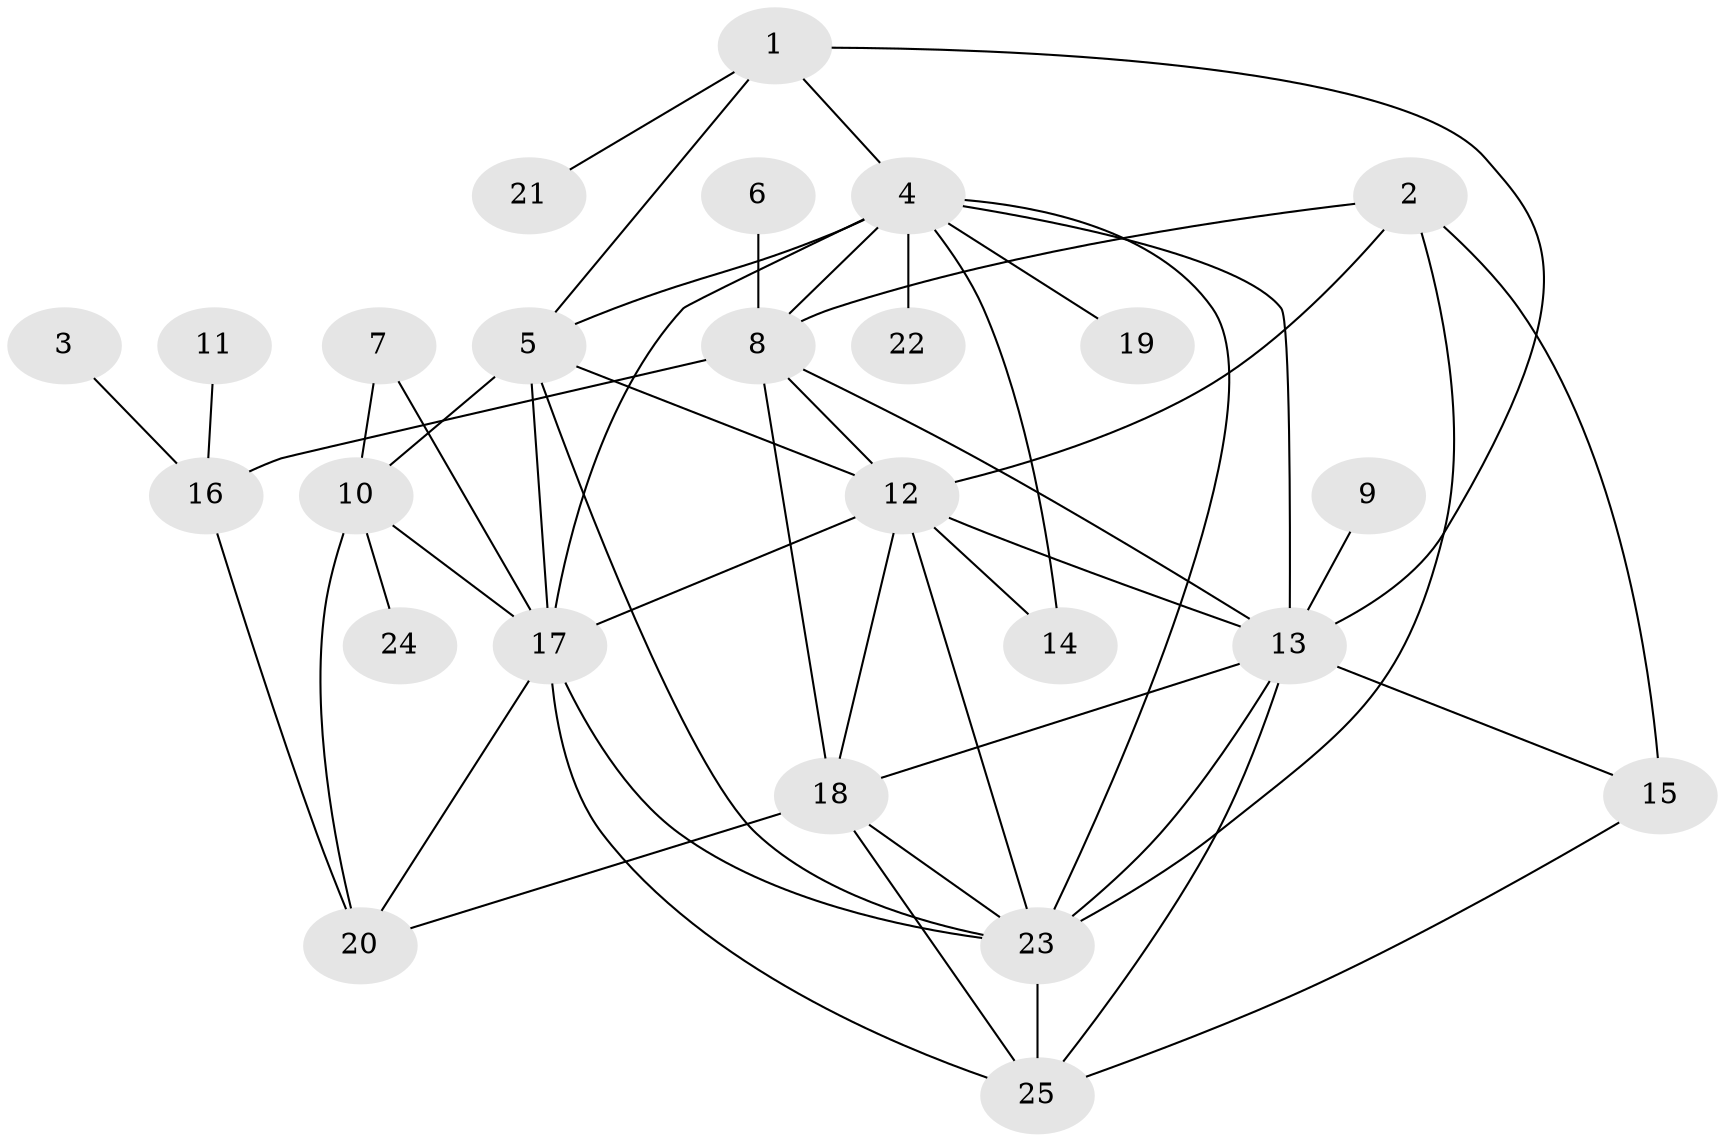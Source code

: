 // original degree distribution, {3: 0.12345679012345678, 11: 0.024691358024691357, 12: 0.037037037037037035, 6: 0.04938271604938271, 4: 0.024691358024691357, 9: 0.024691358024691357, 1: 0.48148148148148145, 5: 0.037037037037037035, 8: 0.024691358024691357, 2: 0.1728395061728395}
// Generated by graph-tools (version 1.1) at 2025/36/03/04/25 23:36:54]
// undirected, 25 vertices, 51 edges
graph export_dot {
  node [color=gray90,style=filled];
  1;
  2;
  3;
  4;
  5;
  6;
  7;
  8;
  9;
  10;
  11;
  12;
  13;
  14;
  15;
  16;
  17;
  18;
  19;
  20;
  21;
  22;
  23;
  24;
  25;
  1 -- 4 [weight=1.0];
  1 -- 5 [weight=1.0];
  1 -- 13 [weight=1.0];
  1 -- 21 [weight=1.0];
  2 -- 8 [weight=2.0];
  2 -- 12 [weight=1.0];
  2 -- 15 [weight=1.0];
  2 -- 23 [weight=1.0];
  3 -- 16 [weight=1.0];
  4 -- 5 [weight=1.0];
  4 -- 8 [weight=1.0];
  4 -- 13 [weight=1.0];
  4 -- 14 [weight=1.0];
  4 -- 17 [weight=1.0];
  4 -- 19 [weight=1.0];
  4 -- 22 [weight=1.0];
  4 -- 23 [weight=1.0];
  5 -- 10 [weight=1.0];
  5 -- 12 [weight=1.0];
  5 -- 17 [weight=3.0];
  5 -- 23 [weight=1.0];
  6 -- 8 [weight=1.0];
  7 -- 10 [weight=1.0];
  7 -- 17 [weight=2.0];
  8 -- 12 [weight=1.0];
  8 -- 13 [weight=2.0];
  8 -- 16 [weight=1.0];
  8 -- 18 [weight=1.0];
  9 -- 13 [weight=1.0];
  10 -- 17 [weight=2.0];
  10 -- 20 [weight=1.0];
  10 -- 24 [weight=1.0];
  11 -- 16 [weight=1.0];
  12 -- 13 [weight=1.0];
  12 -- 14 [weight=1.0];
  12 -- 17 [weight=2.0];
  12 -- 18 [weight=1.0];
  12 -- 23 [weight=1.0];
  13 -- 15 [weight=1.0];
  13 -- 18 [weight=1.0];
  13 -- 23 [weight=2.0];
  13 -- 25 [weight=2.0];
  15 -- 25 [weight=1.0];
  16 -- 20 [weight=1.0];
  17 -- 20 [weight=1.0];
  17 -- 23 [weight=1.0];
  17 -- 25 [weight=2.0];
  18 -- 20 [weight=1.0];
  18 -- 23 [weight=1.0];
  18 -- 25 [weight=1.0];
  23 -- 25 [weight=1.0];
}
